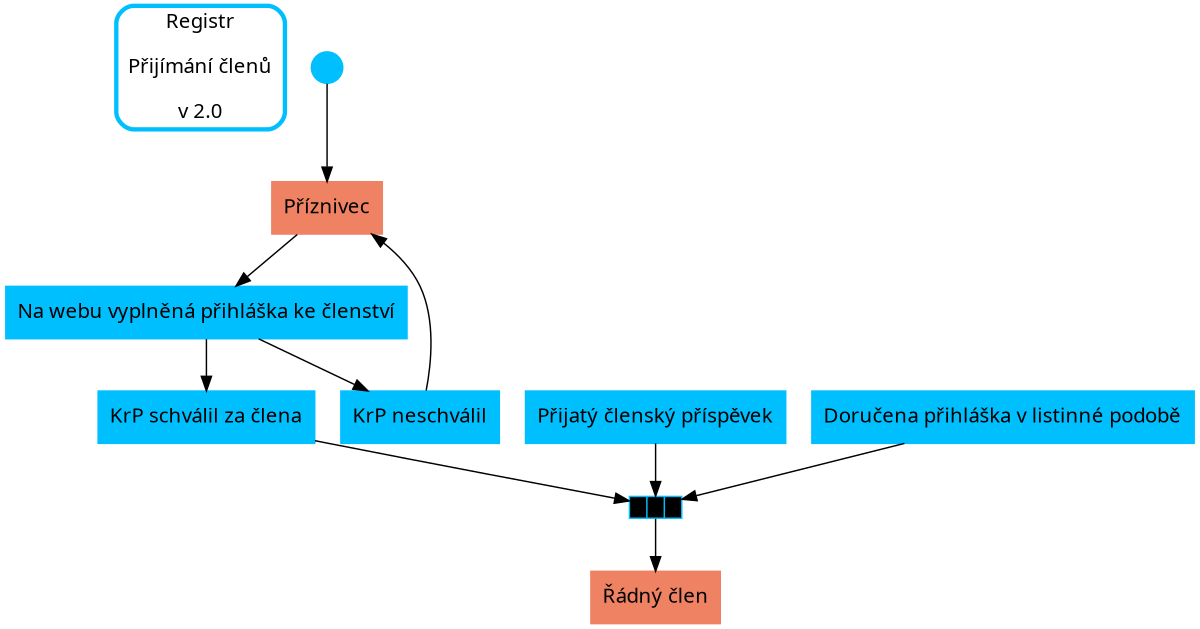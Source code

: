 digraph G {
  graph [	fontname = "Helvetica-Oblique", size = "8,8"  ];
  node [	shape = polygon,
    sides = 4,
    color = deepskyblue,
    style = filled,
    fontname = "Helvetica-Outline" ];

  owner [shape=rect style=rounded penwidth=3 height=1.0 label="Registr\n\nPřijímání členů\n\nv 2.0"]

  # stavajici priznivec zada o clenstvi
  start -> priznivec -> zadost_o_clenstvi_priznivce -> prijeti_priznivce -> splneni_podminek
  platba_prispevku -> splneni_podminek
  prijata_prihlaska -> splneni_podminek
  splneni_podminek -> clen

  # Priznivec nebyl prijat, je z nej nadale priznivce
  zadost_o_clenstvi_priznivce -> neprijeti_priznivce -> priznivec

  start [shape=point height=0.3 label="Start"]
  clen [label="Řádný člen",color=salmon2]
  priznivec [label="Příznivec",color=salmon2]
  zadost_o_clenstvi_priznivce[label="Na webu vyplněná přihláška ke členství"]
  platba_prispevku[label="Přijatý členský příspěvek"]
  prijata_prihlaska[label="Doručena přihláška v listinné podobě"]
  neprijeti_priznivce[label="KrP neschválil"]
  prijeti_priznivce[label="KrP schválil za člena"]
  splneni_podminek[ shape = "record", height = 0.05, width = 0.5, margin = "0,0", style = "filled", label = "<f0>|<f1>|<f2>", fillcolor="black" ]

}
